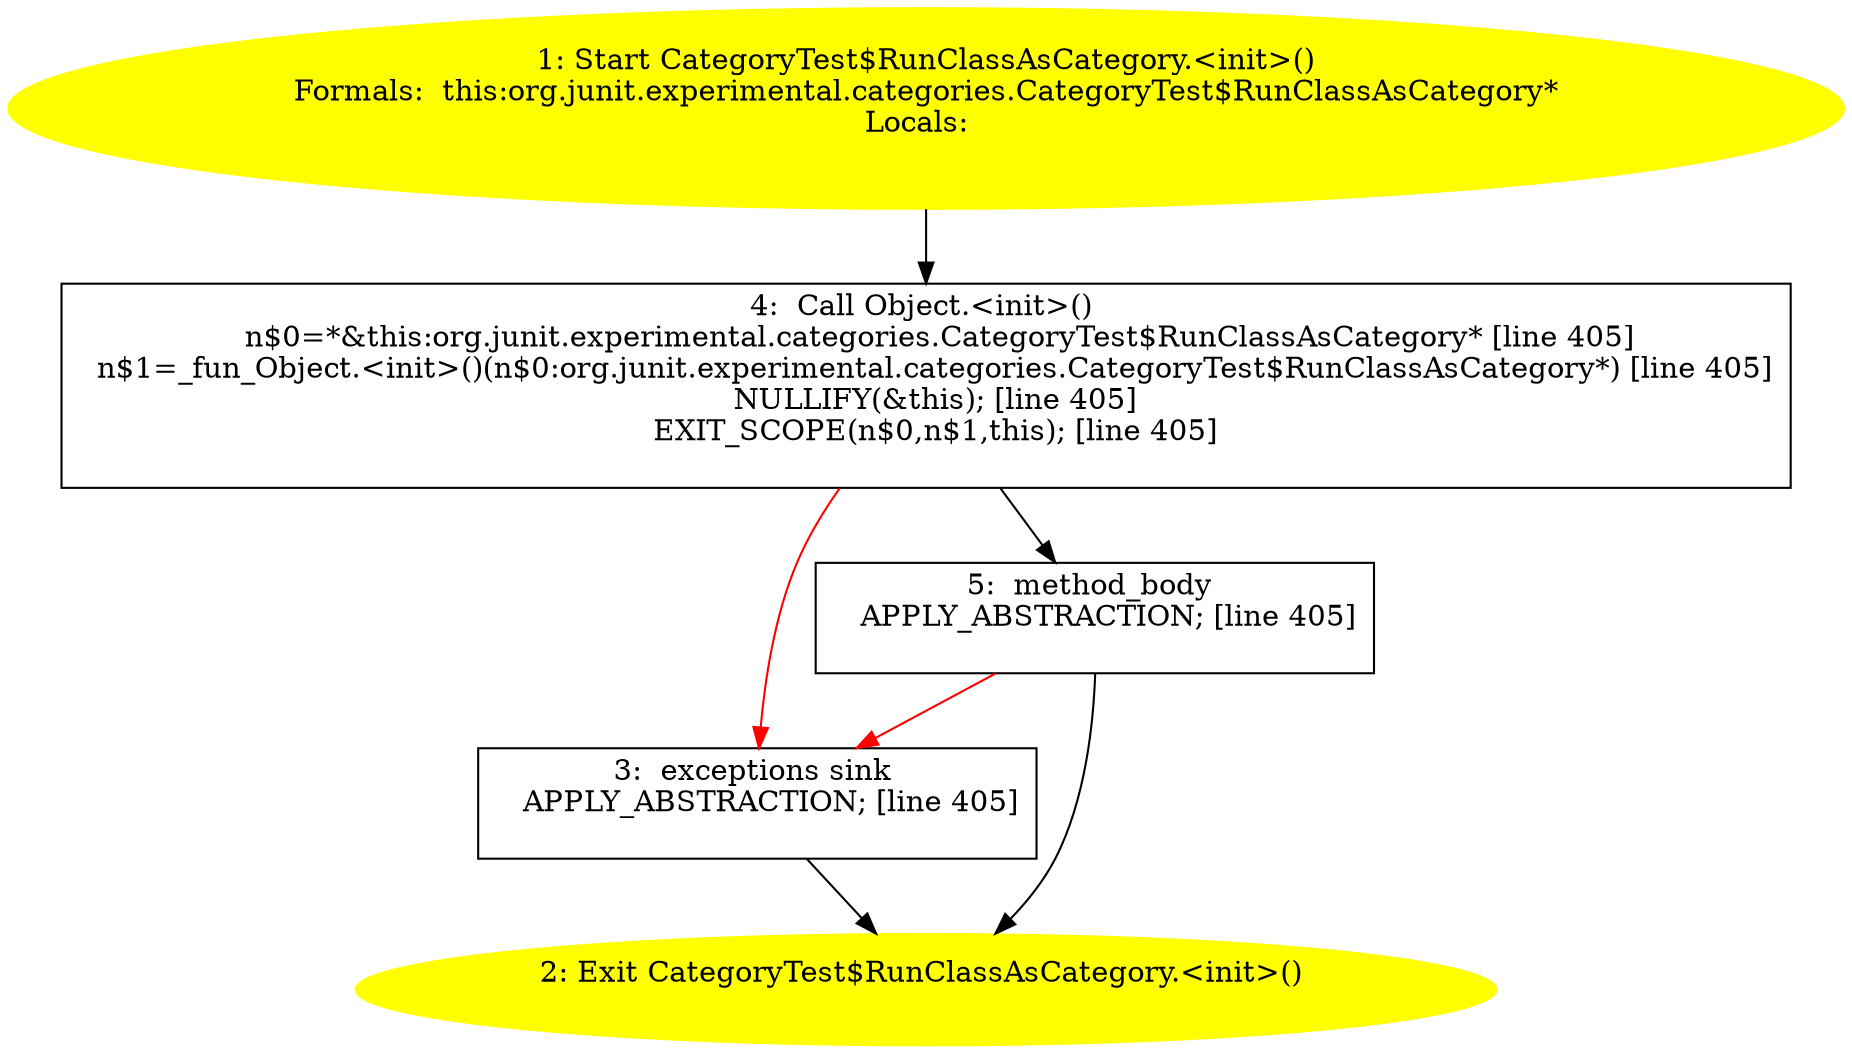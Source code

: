 /* @generated */
digraph cfg {
"org.junit.experimental.categories.CategoryTest$RunClassAsCategory.<init>().2a6fe88f215a1608cdeef6db8d0e86e9_1" [label="1: Start CategoryTest$RunClassAsCategory.<init>()\nFormals:  this:org.junit.experimental.categories.CategoryTest$RunClassAsCategory*\nLocals:  \n  " color=yellow style=filled]
	

	 "org.junit.experimental.categories.CategoryTest$RunClassAsCategory.<init>().2a6fe88f215a1608cdeef6db8d0e86e9_1" -> "org.junit.experimental.categories.CategoryTest$RunClassAsCategory.<init>().2a6fe88f215a1608cdeef6db8d0e86e9_4" ;
"org.junit.experimental.categories.CategoryTest$RunClassAsCategory.<init>().2a6fe88f215a1608cdeef6db8d0e86e9_2" [label="2: Exit CategoryTest$RunClassAsCategory.<init>() \n  " color=yellow style=filled]
	

"org.junit.experimental.categories.CategoryTest$RunClassAsCategory.<init>().2a6fe88f215a1608cdeef6db8d0e86e9_3" [label="3:  exceptions sink \n   APPLY_ABSTRACTION; [line 405]\n " shape="box"]
	

	 "org.junit.experimental.categories.CategoryTest$RunClassAsCategory.<init>().2a6fe88f215a1608cdeef6db8d0e86e9_3" -> "org.junit.experimental.categories.CategoryTest$RunClassAsCategory.<init>().2a6fe88f215a1608cdeef6db8d0e86e9_2" ;
"org.junit.experimental.categories.CategoryTest$RunClassAsCategory.<init>().2a6fe88f215a1608cdeef6db8d0e86e9_4" [label="4:  Call Object.<init>() \n   n$0=*&this:org.junit.experimental.categories.CategoryTest$RunClassAsCategory* [line 405]\n  n$1=_fun_Object.<init>()(n$0:org.junit.experimental.categories.CategoryTest$RunClassAsCategory*) [line 405]\n  NULLIFY(&this); [line 405]\n  EXIT_SCOPE(n$0,n$1,this); [line 405]\n " shape="box"]
	

	 "org.junit.experimental.categories.CategoryTest$RunClassAsCategory.<init>().2a6fe88f215a1608cdeef6db8d0e86e9_4" -> "org.junit.experimental.categories.CategoryTest$RunClassAsCategory.<init>().2a6fe88f215a1608cdeef6db8d0e86e9_5" ;
	 "org.junit.experimental.categories.CategoryTest$RunClassAsCategory.<init>().2a6fe88f215a1608cdeef6db8d0e86e9_4" -> "org.junit.experimental.categories.CategoryTest$RunClassAsCategory.<init>().2a6fe88f215a1608cdeef6db8d0e86e9_3" [color="red" ];
"org.junit.experimental.categories.CategoryTest$RunClassAsCategory.<init>().2a6fe88f215a1608cdeef6db8d0e86e9_5" [label="5:  method_body \n   APPLY_ABSTRACTION; [line 405]\n " shape="box"]
	

	 "org.junit.experimental.categories.CategoryTest$RunClassAsCategory.<init>().2a6fe88f215a1608cdeef6db8d0e86e9_5" -> "org.junit.experimental.categories.CategoryTest$RunClassAsCategory.<init>().2a6fe88f215a1608cdeef6db8d0e86e9_2" ;
	 "org.junit.experimental.categories.CategoryTest$RunClassAsCategory.<init>().2a6fe88f215a1608cdeef6db8d0e86e9_5" -> "org.junit.experimental.categories.CategoryTest$RunClassAsCategory.<init>().2a6fe88f215a1608cdeef6db8d0e86e9_3" [color="red" ];
}
